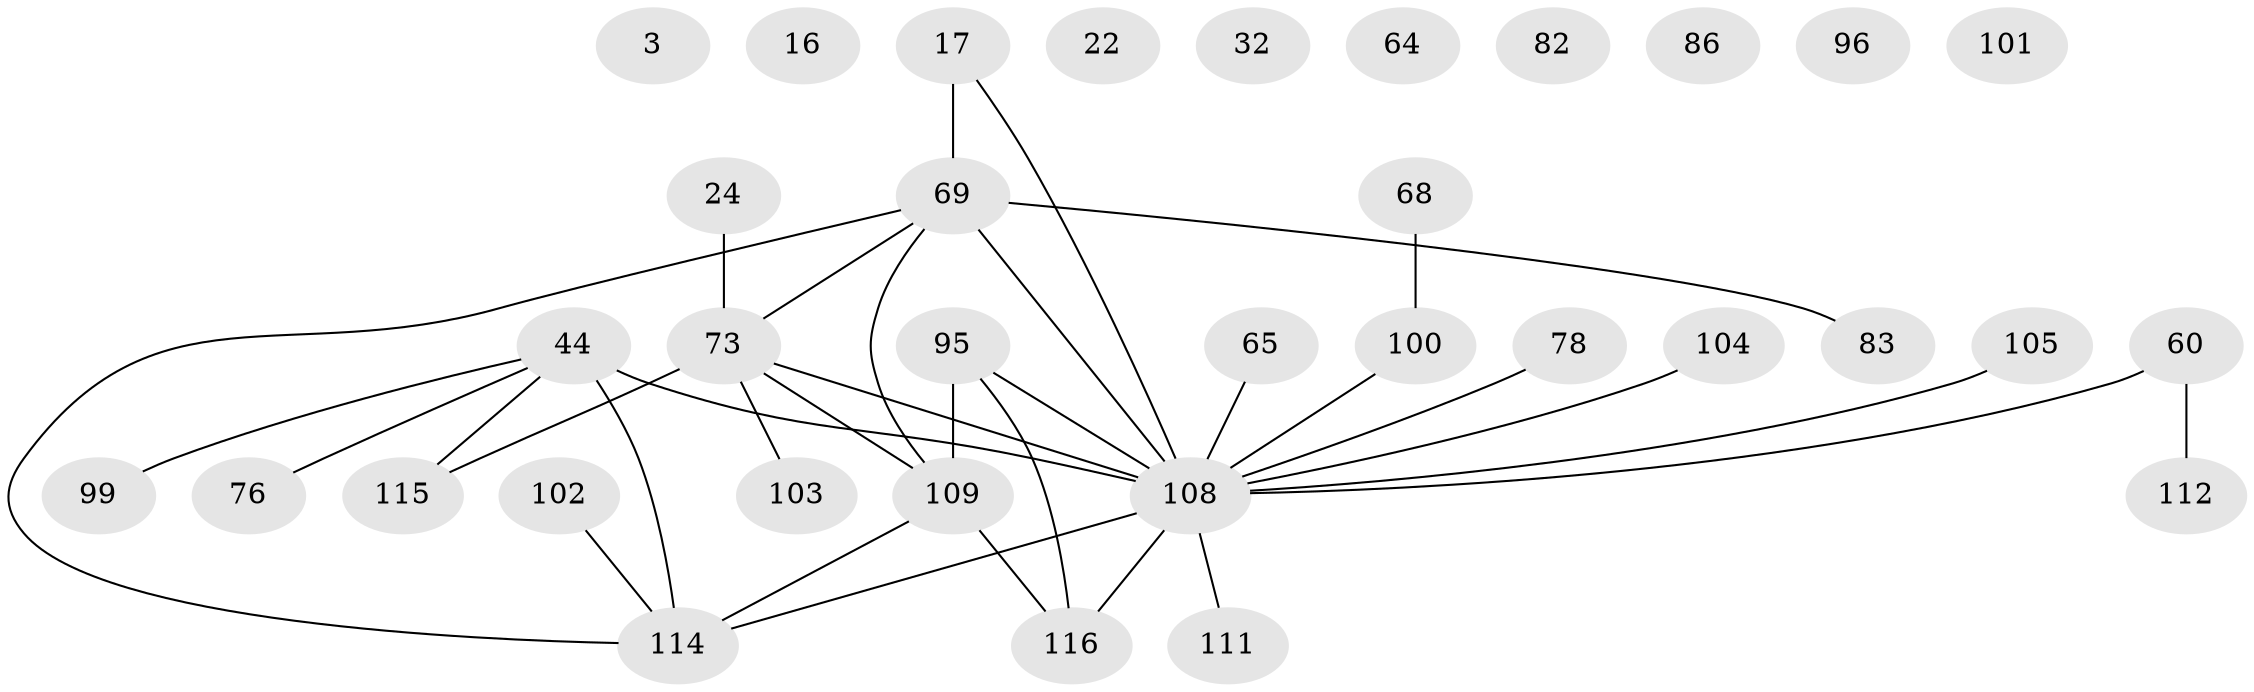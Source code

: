 // original degree distribution, {3: 0.15517241379310345, 2: 0.33620689655172414, 0: 0.0603448275862069, 1: 0.23275862068965517, 5: 0.04310344827586207, 4: 0.09482758620689655, 7: 0.02586206896551724, 6: 0.02586206896551724, 8: 0.017241379310344827, 9: 0.008620689655172414}
// Generated by graph-tools (version 1.1) at 2025/43/03/04/25 21:43:42]
// undirected, 34 vertices, 34 edges
graph export_dot {
graph [start="1"]
  node [color=gray90,style=filled];
  3;
  16;
  17;
  22;
  24;
  32 [super="+28"];
  44;
  60;
  64 [super="+51"];
  65;
  68;
  69 [super="+53"];
  73 [super="+33+67"];
  76;
  78;
  82;
  83;
  86;
  95 [super="+1+87+18+90+66"];
  96;
  99 [super="+4"];
  100 [super="+97"];
  101;
  102;
  103 [super="+6"];
  104 [super="+54"];
  105;
  108 [super="+74+85+62+94+93"];
  109 [super="+42+20+35+21+10+79+106"];
  111;
  112 [super="+13"];
  114 [super="+23+29+110"];
  115 [super="+113"];
  116 [super="+72+80"];
  17 -- 69 [weight=2];
  17 -- 108;
  24 -- 73;
  44 -- 76;
  44 -- 114 [weight=3];
  44 -- 99;
  44 -- 115;
  44 -- 108 [weight=2];
  60 -- 112 [weight=2];
  60 -- 108 [weight=2];
  65 -- 108 [weight=3];
  68 -- 100;
  69 -- 83;
  69 -- 73 [weight=3];
  69 -- 114 [weight=2];
  69 -- 108 [weight=4];
  69 -- 109;
  73 -- 115 [weight=2];
  73 -- 109;
  73 -- 103;
  73 -- 108 [weight=4];
  78 -- 108 [weight=3];
  95 -- 116 [weight=2];
  95 -- 108 [weight=3];
  95 -- 109 [weight=4];
  100 -- 108 [weight=4];
  102 -- 114;
  104 -- 108;
  105 -- 108;
  108 -- 111;
  108 -- 114;
  108 -- 116 [weight=2];
  109 -- 116;
  109 -- 114;
}
